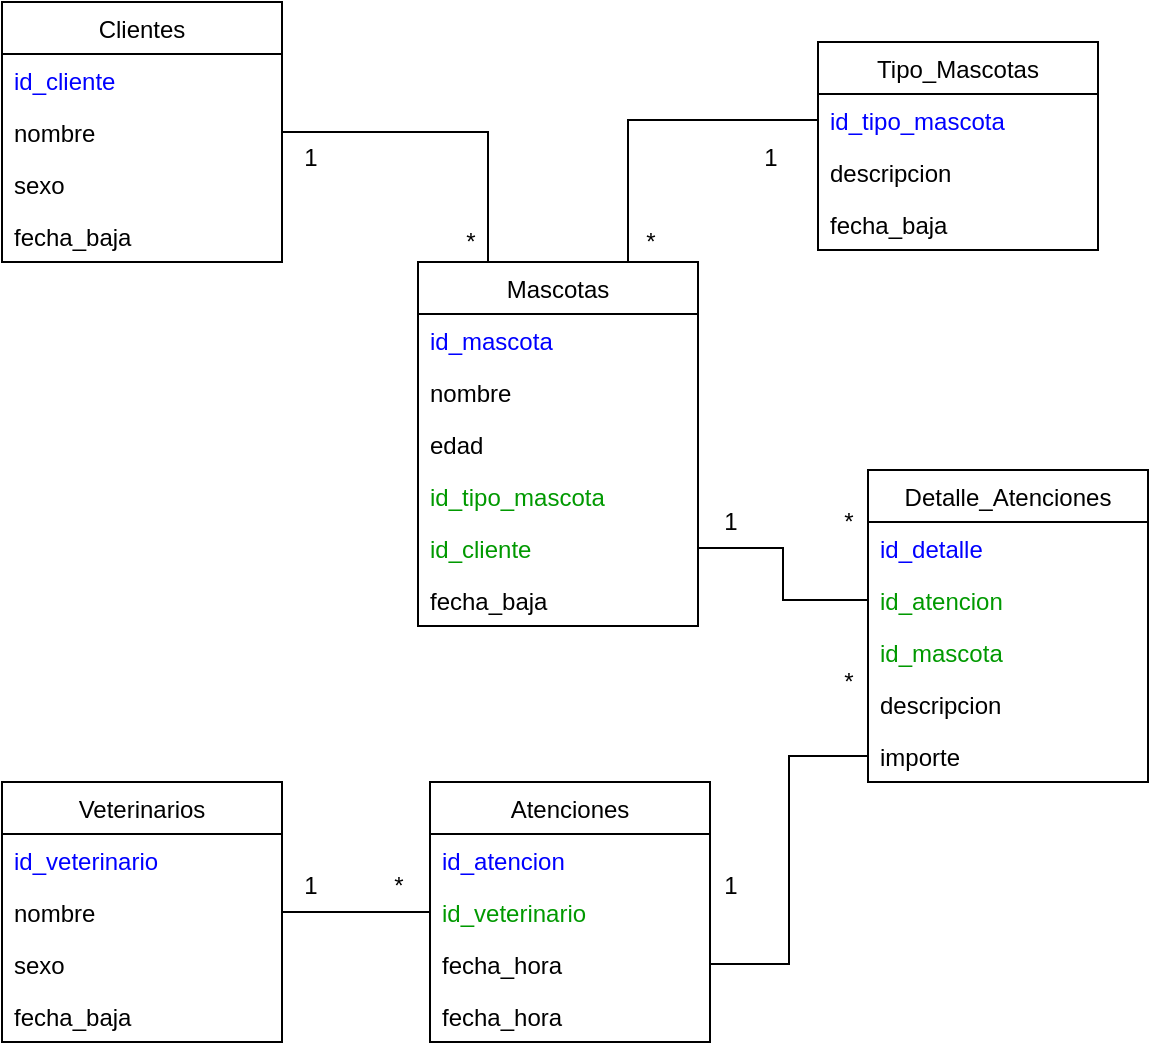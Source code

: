 <mxfile version="15.6.0" type="device"><diagram id="CTEdFq6EWlvq_yiXast2" name="Page-1"><mxGraphModel dx="1422" dy="762" grid="1" gridSize="10" guides="1" tooltips="1" connect="1" arrows="1" fold="1" page="1" pageScale="1" pageWidth="827" pageHeight="1169" math="0" shadow="0"><root><mxCell id="0"/><mxCell id="1" parent="0"/><mxCell id="28RT9pekjXWo32G0n44s-1" value="Clientes" style="swimlane;fontStyle=0;childLayout=stackLayout;horizontal=1;startSize=26;fillColor=none;horizontalStack=0;resizeParent=1;resizeParentMax=0;resizeLast=0;collapsible=1;marginBottom=0;" parent="1" vertex="1"><mxGeometry x="130" y="180" width="140" height="130" as="geometry"/></mxCell><mxCell id="28RT9pekjXWo32G0n44s-2" value="id_cliente" style="text;strokeColor=none;fillColor=none;align=left;verticalAlign=top;spacingLeft=4;spacingRight=4;overflow=hidden;rotatable=0;points=[[0,0.5],[1,0.5]];portConstraint=eastwest;fontColor=#0000FF;" parent="28RT9pekjXWo32G0n44s-1" vertex="1"><mxGeometry y="26" width="140" height="26" as="geometry"/></mxCell><mxCell id="28RT9pekjXWo32G0n44s-3" value="nombre" style="text;strokeColor=none;fillColor=none;align=left;verticalAlign=top;spacingLeft=4;spacingRight=4;overflow=hidden;rotatable=0;points=[[0,0.5],[1,0.5]];portConstraint=eastwest;" parent="28RT9pekjXWo32G0n44s-1" vertex="1"><mxGeometry y="52" width="140" height="26" as="geometry"/></mxCell><mxCell id="MGuohHHvmQ7pARlvUvc1-1" value="sexo" style="text;strokeColor=none;fillColor=none;align=left;verticalAlign=top;spacingLeft=4;spacingRight=4;overflow=hidden;rotatable=0;points=[[0,0.5],[1,0.5]];portConstraint=eastwest;" parent="28RT9pekjXWo32G0n44s-1" vertex="1"><mxGeometry y="78" width="140" height="26" as="geometry"/></mxCell><mxCell id="MGuohHHvmQ7pARlvUvc1-3" value="fecha_baja" style="text;strokeColor=none;fillColor=none;align=left;verticalAlign=top;spacingLeft=4;spacingRight=4;overflow=hidden;rotatable=0;points=[[0,0.5],[1,0.5]];portConstraint=eastwest;" parent="28RT9pekjXWo32G0n44s-1" vertex="1"><mxGeometry y="104" width="140" height="26" as="geometry"/></mxCell><mxCell id="28RT9pekjXWo32G0n44s-7" style="edgeStyle=orthogonalEdgeStyle;rounded=0;orthogonalLoop=1;jettySize=auto;html=1;exitX=0.75;exitY=0;exitDx=0;exitDy=0;entryX=0;entryY=0.5;entryDx=0;entryDy=0;endArrow=none;endFill=0;" parent="1" source="28RT9pekjXWo32G0n44s-8" target="28RT9pekjXWo32G0n44s-22" edge="1"><mxGeometry relative="1" as="geometry"/></mxCell><mxCell id="28RT9pekjXWo32G0n44s-8" value="Mascotas" style="swimlane;fontStyle=0;childLayout=stackLayout;horizontal=1;startSize=26;fillColor=none;horizontalStack=0;resizeParent=1;resizeParentMax=0;resizeLast=0;collapsible=1;marginBottom=0;" parent="1" vertex="1"><mxGeometry x="338" y="310" width="140" height="182" as="geometry"/></mxCell><mxCell id="28RT9pekjXWo32G0n44s-9" value="id_mascota" style="text;strokeColor=none;fillColor=none;align=left;verticalAlign=top;spacingLeft=4;spacingRight=4;overflow=hidden;rotatable=0;points=[[0,0.5],[1,0.5]];portConstraint=eastwest;fontColor=#0000FF;" parent="28RT9pekjXWo32G0n44s-8" vertex="1"><mxGeometry y="26" width="140" height="26" as="geometry"/></mxCell><mxCell id="28RT9pekjXWo32G0n44s-10" value="nombre" style="text;strokeColor=none;fillColor=none;align=left;verticalAlign=top;spacingLeft=4;spacingRight=4;overflow=hidden;rotatable=0;points=[[0,0.5],[1,0.5]];portConstraint=eastwest;" parent="28RT9pekjXWo32G0n44s-8" vertex="1"><mxGeometry y="52" width="140" height="26" as="geometry"/></mxCell><mxCell id="28RT9pekjXWo32G0n44s-11" value="edad" style="text;strokeColor=none;fillColor=none;align=left;verticalAlign=top;spacingLeft=4;spacingRight=4;overflow=hidden;rotatable=0;points=[[0,0.5],[1,0.5]];portConstraint=eastwest;" parent="28RT9pekjXWo32G0n44s-8" vertex="1"><mxGeometry y="78" width="140" height="26" as="geometry"/></mxCell><mxCell id="28RT9pekjXWo32G0n44s-12" value="id_tipo_mascota" style="text;strokeColor=none;fillColor=none;align=left;verticalAlign=top;spacingLeft=4;spacingRight=4;overflow=hidden;rotatable=0;points=[[0,0.5],[1,0.5]];portConstraint=eastwest;fontColor=#009900;" parent="28RT9pekjXWo32G0n44s-8" vertex="1"><mxGeometry y="104" width="140" height="26" as="geometry"/></mxCell><mxCell id="28RT9pekjXWo32G0n44s-13" value="id_cliente" style="text;strokeColor=none;fillColor=none;align=left;verticalAlign=top;spacingLeft=4;spacingRight=4;overflow=hidden;rotatable=0;points=[[0,0.5],[1,0.5]];portConstraint=eastwest;fontColor=#009900;" parent="28RT9pekjXWo32G0n44s-8" vertex="1"><mxGeometry y="130" width="140" height="26" as="geometry"/></mxCell><mxCell id="MGuohHHvmQ7pARlvUvc1-2" value="fecha_baja" style="text;strokeColor=none;fillColor=none;align=left;verticalAlign=top;spacingLeft=4;spacingRight=4;overflow=hidden;rotatable=0;points=[[0,0.5],[1,0.5]];portConstraint=eastwest;fontColor=#000000;" parent="28RT9pekjXWo32G0n44s-8" vertex="1"><mxGeometry y="156" width="140" height="26" as="geometry"/></mxCell><mxCell id="28RT9pekjXWo32G0n44s-14" value="Detalle_Atenciones" style="swimlane;fontStyle=0;childLayout=stackLayout;horizontal=1;startSize=26;fillColor=none;horizontalStack=0;resizeParent=1;resizeParentMax=0;resizeLast=0;collapsible=1;marginBottom=0;" parent="1" vertex="1"><mxGeometry x="563" y="414" width="140" height="156" as="geometry"/></mxCell><mxCell id="N4KX1PscvYTqeK-7WgIi-25" value="id_detalle" style="text;strokeColor=none;fillColor=none;align=left;verticalAlign=top;spacingLeft=4;spacingRight=4;overflow=hidden;rotatable=0;points=[[0,0.5],[1,0.5]];portConstraint=eastwest;fontColor=#0000FF;" vertex="1" parent="28RT9pekjXWo32G0n44s-14"><mxGeometry y="26" width="140" height="26" as="geometry"/></mxCell><mxCell id="28RT9pekjXWo32G0n44s-15" value="id_atencion" style="text;strokeColor=none;fillColor=none;align=left;verticalAlign=top;spacingLeft=4;spacingRight=4;overflow=hidden;rotatable=0;points=[[0,0.5],[1,0.5]];portConstraint=eastwest;fontColor=#009900;" parent="28RT9pekjXWo32G0n44s-14" vertex="1"><mxGeometry y="52" width="140" height="26" as="geometry"/></mxCell><mxCell id="28RT9pekjXWo32G0n44s-16" value="id_mascota" style="text;strokeColor=none;fillColor=none;align=left;verticalAlign=top;spacingLeft=4;spacingRight=4;overflow=hidden;rotatable=0;points=[[0,0.5],[1,0.5]];portConstraint=eastwest;fontColor=#009900;" parent="28RT9pekjXWo32G0n44s-14" vertex="1"><mxGeometry y="78" width="140" height="26" as="geometry"/></mxCell><mxCell id="28RT9pekjXWo32G0n44s-18" value="descripcion" style="text;strokeColor=none;fillColor=none;align=left;verticalAlign=top;spacingLeft=4;spacingRight=4;overflow=hidden;rotatable=0;points=[[0,0.5],[1,0.5]];portConstraint=eastwest;" parent="28RT9pekjXWo32G0n44s-14" vertex="1"><mxGeometry y="104" width="140" height="26" as="geometry"/></mxCell><mxCell id="28RT9pekjXWo32G0n44s-19" value="importe" style="text;strokeColor=none;fillColor=none;align=left;verticalAlign=top;spacingLeft=4;spacingRight=4;overflow=hidden;rotatable=0;points=[[0,0.5],[1,0.5]];portConstraint=eastwest;" parent="28RT9pekjXWo32G0n44s-14" vertex="1"><mxGeometry y="130" width="140" height="26" as="geometry"/></mxCell><mxCell id="28RT9pekjXWo32G0n44s-21" value="Tipo_Mascotas" style="swimlane;fontStyle=0;childLayout=stackLayout;horizontal=1;startSize=26;fillColor=none;horizontalStack=0;resizeParent=1;resizeParentMax=0;resizeLast=0;collapsible=1;marginBottom=0;" parent="1" vertex="1"><mxGeometry x="538" y="200" width="140" height="104" as="geometry"/></mxCell><mxCell id="28RT9pekjXWo32G0n44s-22" value="id_tipo_mascota" style="text;strokeColor=none;fillColor=none;align=left;verticalAlign=top;spacingLeft=4;spacingRight=4;overflow=hidden;rotatable=0;points=[[0,0.5],[1,0.5]];portConstraint=eastwest;fontColor=#0000FF;" parent="28RT9pekjXWo32G0n44s-21" vertex="1"><mxGeometry y="26" width="140" height="26" as="geometry"/></mxCell><mxCell id="28RT9pekjXWo32G0n44s-23" value="descripcion" style="text;strokeColor=none;fillColor=none;align=left;verticalAlign=top;spacingLeft=4;spacingRight=4;overflow=hidden;rotatable=0;points=[[0,0.5],[1,0.5]];portConstraint=eastwest;" parent="28RT9pekjXWo32G0n44s-21" vertex="1"><mxGeometry y="52" width="140" height="26" as="geometry"/></mxCell><mxCell id="0dFnZExq9IjbST6g8N74-1" value="fecha_baja" style="text;strokeColor=none;fillColor=none;align=left;verticalAlign=top;spacingLeft=4;spacingRight=4;overflow=hidden;rotatable=0;points=[[0,0.5],[1,0.5]];portConstraint=eastwest;" parent="28RT9pekjXWo32G0n44s-21" vertex="1"><mxGeometry y="78" width="140" height="26" as="geometry"/></mxCell><mxCell id="28RT9pekjXWo32G0n44s-24" style="edgeStyle=orthogonalEdgeStyle;rounded=0;orthogonalLoop=1;jettySize=auto;html=1;exitX=1;exitY=0.5;exitDx=0;exitDy=0;entryX=0.25;entryY=0;entryDx=0;entryDy=0;endArrow=none;endFill=0;" parent="1" source="28RT9pekjXWo32G0n44s-3" target="28RT9pekjXWo32G0n44s-8" edge="1"><mxGeometry relative="1" as="geometry"/></mxCell><mxCell id="28RT9pekjXWo32G0n44s-25" style="edgeStyle=orthogonalEdgeStyle;rounded=0;orthogonalLoop=1;jettySize=auto;html=1;exitX=1;exitY=0.5;exitDx=0;exitDy=0;entryX=0;entryY=0.5;entryDx=0;entryDy=0;endArrow=none;endFill=0;" parent="1" source="28RT9pekjXWo32G0n44s-13" target="28RT9pekjXWo32G0n44s-15" edge="1"><mxGeometry relative="1" as="geometry"/></mxCell><mxCell id="28RT9pekjXWo32G0n44s-26" value="1" style="text;html=1;resizable=0;autosize=1;align=center;verticalAlign=middle;points=[];fillColor=none;strokeColor=none;rounded=0;" parent="1" vertex="1"><mxGeometry x="274" y="248" width="20" height="20" as="geometry"/></mxCell><mxCell id="28RT9pekjXWo32G0n44s-27" value="1" style="text;html=1;resizable=0;autosize=1;align=center;verticalAlign=middle;points=[];fillColor=none;strokeColor=none;rounded=0;" parent="1" vertex="1"><mxGeometry x="504" y="248" width="20" height="20" as="geometry"/></mxCell><mxCell id="28RT9pekjXWo32G0n44s-28" value="1" style="text;html=1;resizable=0;autosize=1;align=center;verticalAlign=middle;points=[];fillColor=none;strokeColor=none;rounded=0;" parent="1" vertex="1"><mxGeometry x="484" y="430" width="20" height="20" as="geometry"/></mxCell><mxCell id="28RT9pekjXWo32G0n44s-29" value="*" style="text;html=1;resizable=0;autosize=1;align=center;verticalAlign=middle;points=[];fillColor=none;strokeColor=none;rounded=0;" parent="1" vertex="1"><mxGeometry x="543" y="430" width="20" height="20" as="geometry"/></mxCell><mxCell id="28RT9pekjXWo32G0n44s-30" value="*" style="text;html=1;resizable=0;autosize=1;align=center;verticalAlign=middle;points=[];fillColor=none;strokeColor=none;rounded=0;" parent="1" vertex="1"><mxGeometry x="444" y="290" width="20" height="20" as="geometry"/></mxCell><mxCell id="28RT9pekjXWo32G0n44s-31" value="*" style="text;html=1;resizable=0;autosize=1;align=center;verticalAlign=middle;points=[];fillColor=none;strokeColor=none;rounded=0;" parent="1" vertex="1"><mxGeometry x="354" y="290" width="20" height="20" as="geometry"/></mxCell><mxCell id="N4KX1PscvYTqeK-7WgIi-1" value="Atenciones" style="swimlane;fontStyle=0;childLayout=stackLayout;horizontal=1;startSize=26;fillColor=none;horizontalStack=0;resizeParent=1;resizeParentMax=0;resizeLast=0;collapsible=1;marginBottom=0;" vertex="1" parent="1"><mxGeometry x="344" y="570" width="140" height="130" as="geometry"/></mxCell><mxCell id="N4KX1PscvYTqeK-7WgIi-2" value="id_atencion" style="text;strokeColor=none;fillColor=none;align=left;verticalAlign=top;spacingLeft=4;spacingRight=4;overflow=hidden;rotatable=0;points=[[0,0.5],[1,0.5]];portConstraint=eastwest;fontColor=#0000FF;" vertex="1" parent="N4KX1PscvYTqeK-7WgIi-1"><mxGeometry y="26" width="140" height="26" as="geometry"/></mxCell><mxCell id="N4KX1PscvYTqeK-7WgIi-7" value="id_veterinario" style="text;strokeColor=none;fillColor=none;align=left;verticalAlign=top;spacingLeft=4;spacingRight=4;overflow=hidden;rotatable=0;points=[[0,0.5],[1,0.5]];portConstraint=eastwest;fontColor=#009900;" vertex="1" parent="N4KX1PscvYTqeK-7WgIi-1"><mxGeometry y="52" width="140" height="26" as="geometry"/></mxCell><mxCell id="N4KX1PscvYTqeK-7WgIi-4" value="fecha_hora" style="text;strokeColor=none;fillColor=none;align=left;verticalAlign=top;spacingLeft=4;spacingRight=4;overflow=hidden;rotatable=0;points=[[0,0.5],[1,0.5]];portConstraint=eastwest;" vertex="1" parent="N4KX1PscvYTqeK-7WgIi-1"><mxGeometry y="78" width="140" height="26" as="geometry"/></mxCell><mxCell id="N4KX1PscvYTqeK-7WgIi-11" value="fecha_hora" style="text;strokeColor=none;fillColor=none;align=left;verticalAlign=top;spacingLeft=4;spacingRight=4;overflow=hidden;rotatable=0;points=[[0,0.5],[1,0.5]];portConstraint=eastwest;" vertex="1" parent="N4KX1PscvYTqeK-7WgIi-1"><mxGeometry y="104" width="140" height="26" as="geometry"/></mxCell><mxCell id="N4KX1PscvYTqeK-7WgIi-8" style="edgeStyle=orthogonalEdgeStyle;rounded=0;orthogonalLoop=1;jettySize=auto;html=1;exitX=1;exitY=0.5;exitDx=0;exitDy=0;fontColor=#0000CC;endArrow=none;endFill=0;" edge="1" parent="1" source="N4KX1PscvYTqeK-7WgIi-4" target="28RT9pekjXWo32G0n44s-19"><mxGeometry relative="1" as="geometry"/></mxCell><mxCell id="N4KX1PscvYTqeK-7WgIi-9" value="*" style="text;html=1;resizable=0;autosize=1;align=center;verticalAlign=middle;points=[];fillColor=none;strokeColor=none;rounded=0;" vertex="1" parent="1"><mxGeometry x="543" y="510" width="20" height="20" as="geometry"/></mxCell><mxCell id="N4KX1PscvYTqeK-7WgIi-10" value="1" style="text;html=1;resizable=0;autosize=1;align=center;verticalAlign=middle;points=[];fillColor=none;strokeColor=none;rounded=0;" vertex="1" parent="1"><mxGeometry x="484" y="612" width="20" height="20" as="geometry"/></mxCell><mxCell id="N4KX1PscvYTqeK-7WgIi-17" value="Veterinarios" style="swimlane;fontStyle=0;childLayout=stackLayout;horizontal=1;startSize=26;fillColor=none;horizontalStack=0;resizeParent=1;resizeParentMax=0;resizeLast=0;collapsible=1;marginBottom=0;" vertex="1" parent="1"><mxGeometry x="130" y="570" width="140" height="130" as="geometry"/></mxCell><mxCell id="N4KX1PscvYTqeK-7WgIi-18" value="id_veterinario" style="text;strokeColor=none;fillColor=none;align=left;verticalAlign=top;spacingLeft=4;spacingRight=4;overflow=hidden;rotatable=0;points=[[0,0.5],[1,0.5]];portConstraint=eastwest;fontColor=#0000FF;" vertex="1" parent="N4KX1PscvYTqeK-7WgIi-17"><mxGeometry y="26" width="140" height="26" as="geometry"/></mxCell><mxCell id="N4KX1PscvYTqeK-7WgIi-19" value="nombre" style="text;strokeColor=none;fillColor=none;align=left;verticalAlign=top;spacingLeft=4;spacingRight=4;overflow=hidden;rotatable=0;points=[[0,0.5],[1,0.5]];portConstraint=eastwest;" vertex="1" parent="N4KX1PscvYTqeK-7WgIi-17"><mxGeometry y="52" width="140" height="26" as="geometry"/></mxCell><mxCell id="N4KX1PscvYTqeK-7WgIi-20" value="sexo" style="text;strokeColor=none;fillColor=none;align=left;verticalAlign=top;spacingLeft=4;spacingRight=4;overflow=hidden;rotatable=0;points=[[0,0.5],[1,0.5]];portConstraint=eastwest;" vertex="1" parent="N4KX1PscvYTqeK-7WgIi-17"><mxGeometry y="78" width="140" height="26" as="geometry"/></mxCell><mxCell id="N4KX1PscvYTqeK-7WgIi-21" value="fecha_baja" style="text;strokeColor=none;fillColor=none;align=left;verticalAlign=top;spacingLeft=4;spacingRight=4;overflow=hidden;rotatable=0;points=[[0,0.5],[1,0.5]];portConstraint=eastwest;" vertex="1" parent="N4KX1PscvYTqeK-7WgIi-17"><mxGeometry y="104" width="140" height="26" as="geometry"/></mxCell><mxCell id="N4KX1PscvYTqeK-7WgIi-22" style="edgeStyle=orthogonalEdgeStyle;rounded=0;orthogonalLoop=1;jettySize=auto;html=1;exitX=1;exitY=0.5;exitDx=0;exitDy=0;fontColor=#0000CC;endArrow=none;endFill=0;entryX=0;entryY=0.5;entryDx=0;entryDy=0;" edge="1" parent="1" source="N4KX1PscvYTqeK-7WgIi-19" target="N4KX1PscvYTqeK-7WgIi-7"><mxGeometry relative="1" as="geometry"><mxPoint x="340" y="640" as="targetPoint"/></mxGeometry></mxCell><mxCell id="N4KX1PscvYTqeK-7WgIi-23" value="*" style="text;html=1;resizable=0;autosize=1;align=center;verticalAlign=middle;points=[];fillColor=none;strokeColor=none;rounded=0;" vertex="1" parent="1"><mxGeometry x="318" y="612" width="20" height="20" as="geometry"/></mxCell><mxCell id="N4KX1PscvYTqeK-7WgIi-24" value="1" style="text;html=1;resizable=0;autosize=1;align=center;verticalAlign=middle;points=[];fillColor=none;strokeColor=none;rounded=0;" vertex="1" parent="1"><mxGeometry x="274" y="612" width="20" height="20" as="geometry"/></mxCell></root></mxGraphModel></diagram></mxfile>